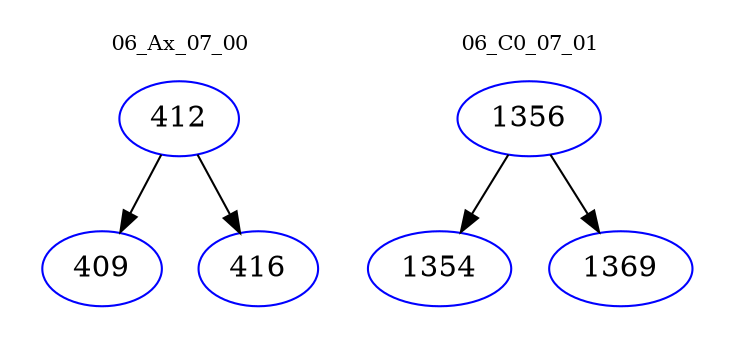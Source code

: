 digraph{
subgraph cluster_0 {
color = white
label = "06_Ax_07_00";
fontsize=10;
T0_412 [label="412", color="blue"]
T0_412 -> T0_409 [color="black"]
T0_409 [label="409", color="blue"]
T0_412 -> T0_416 [color="black"]
T0_416 [label="416", color="blue"]
}
subgraph cluster_1 {
color = white
label = "06_C0_07_01";
fontsize=10;
T1_1356 [label="1356", color="blue"]
T1_1356 -> T1_1354 [color="black"]
T1_1354 [label="1354", color="blue"]
T1_1356 -> T1_1369 [color="black"]
T1_1369 [label="1369", color="blue"]
}
}
